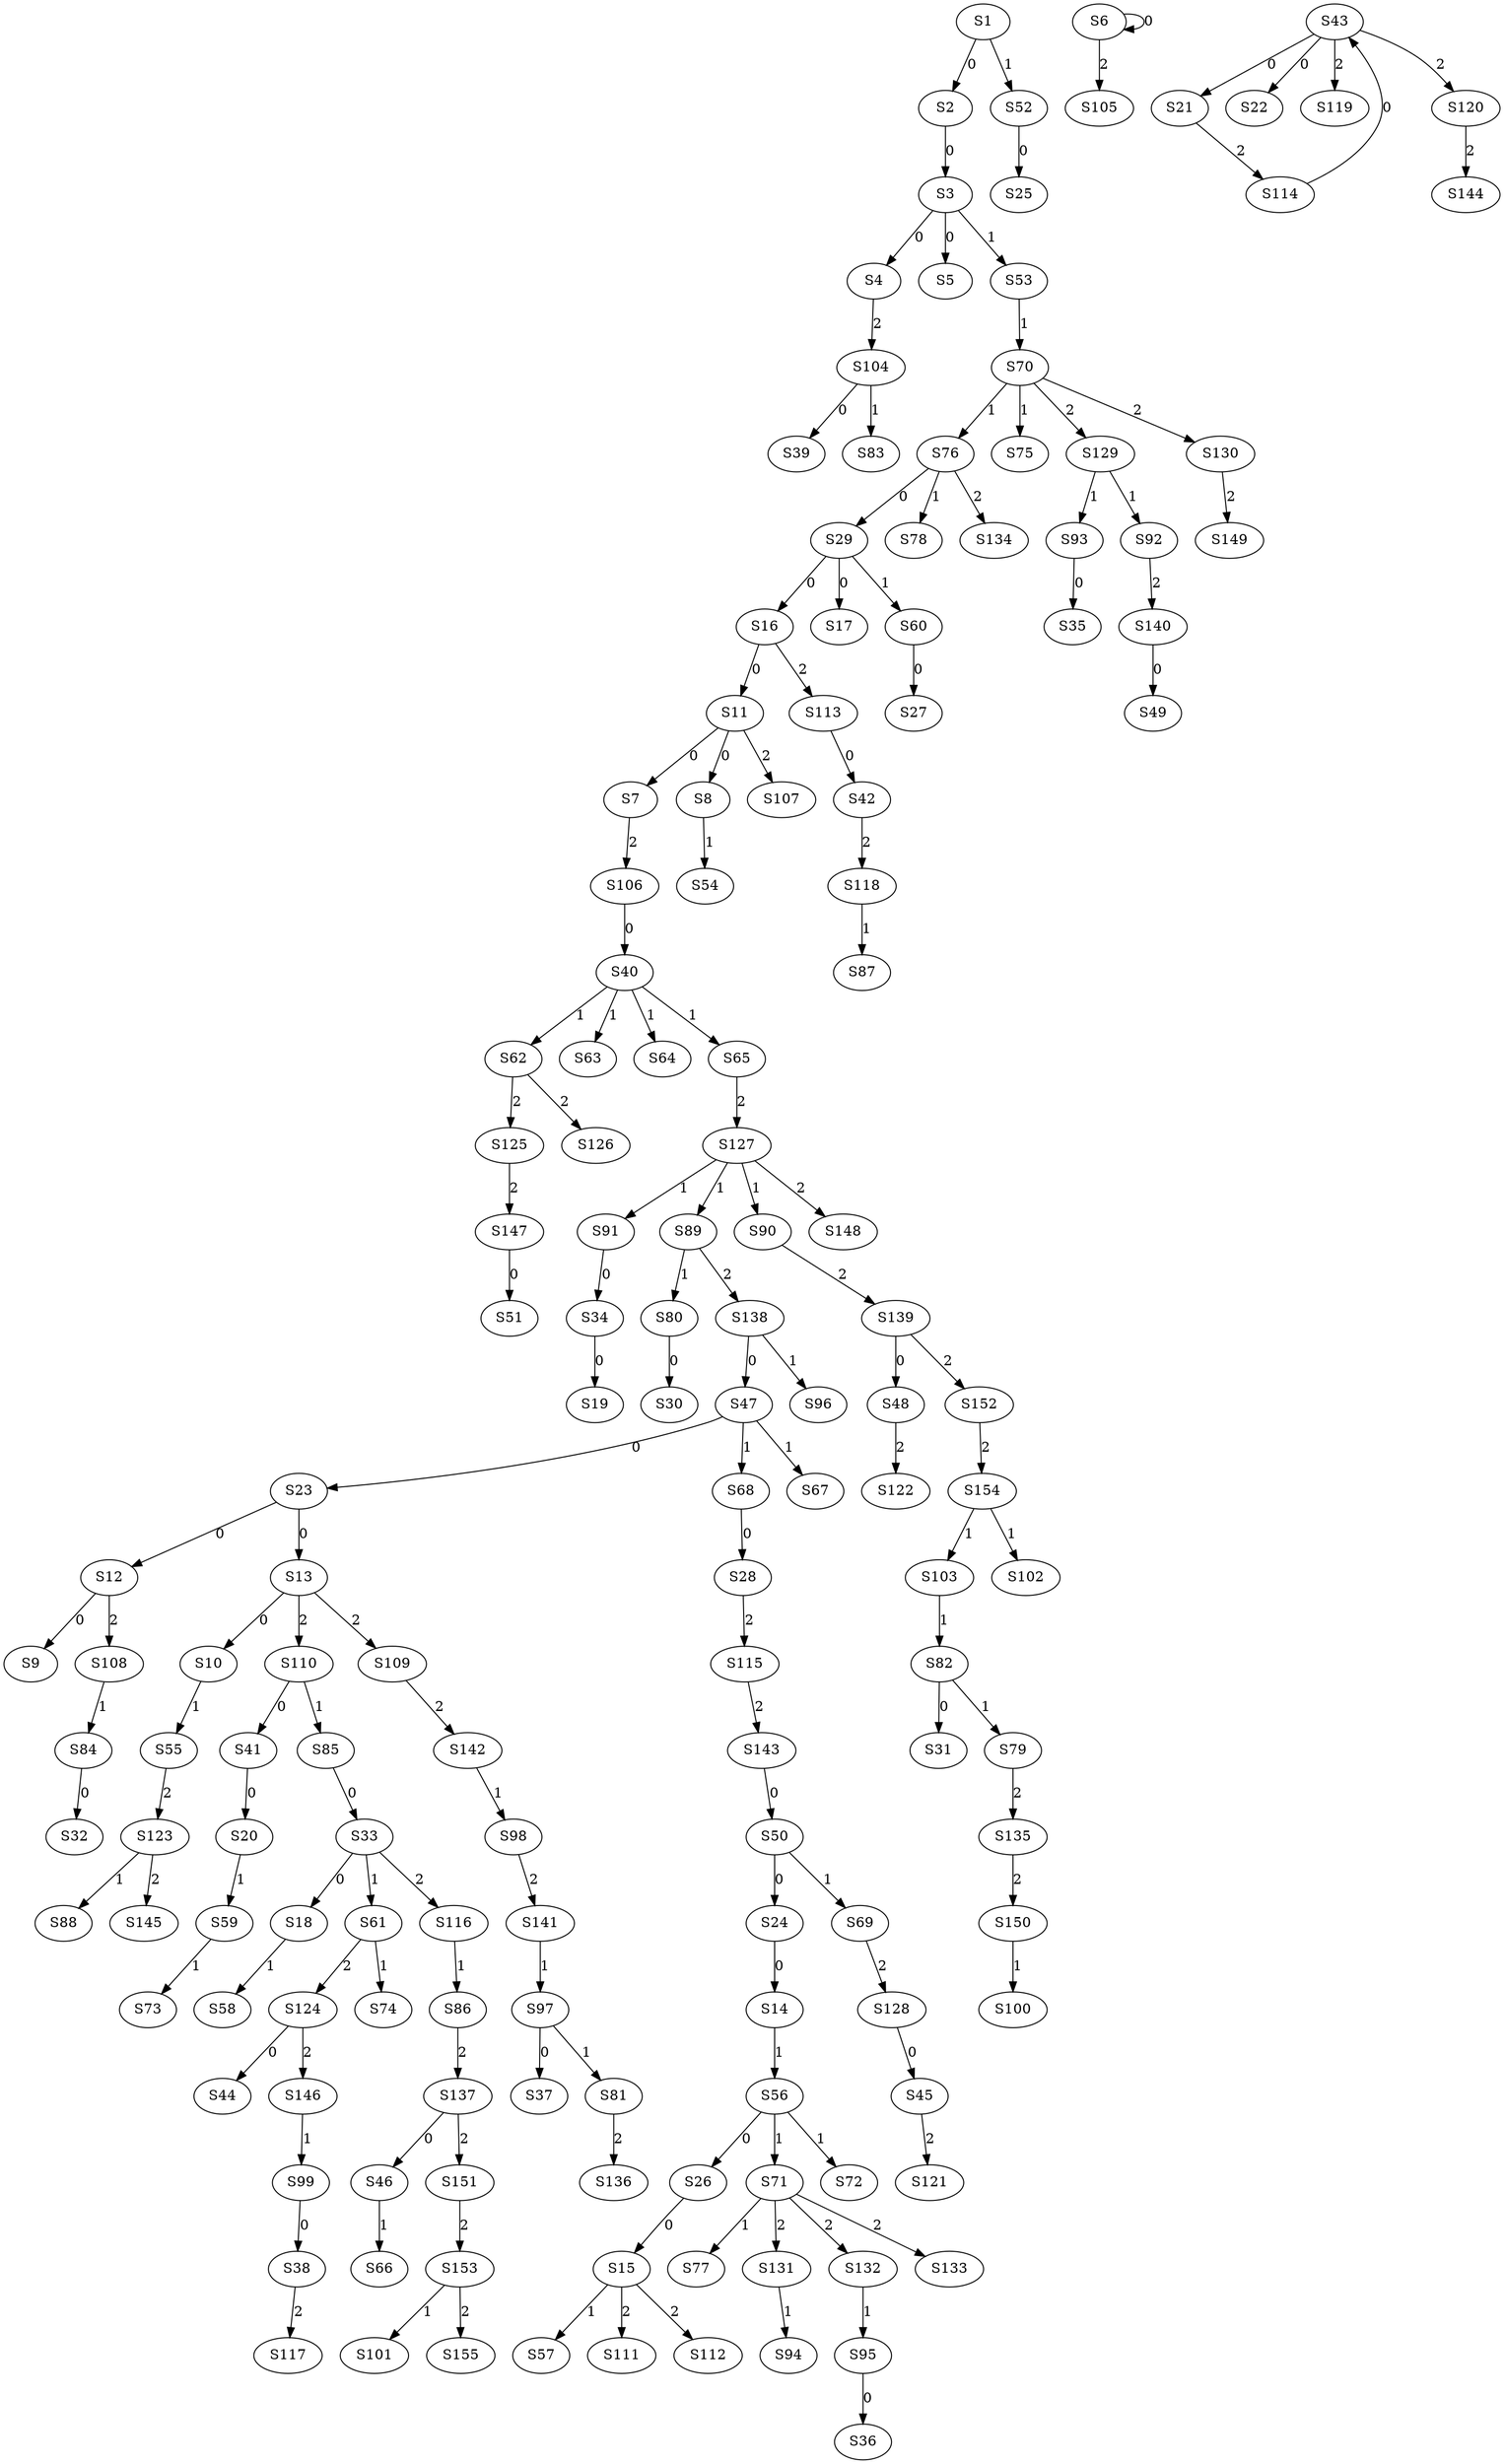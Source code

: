 strict digraph {
	S1 -> S2 [ label = 0 ];
	S2 -> S3 [ label = 0 ];
	S3 -> S4 [ label = 0 ];
	S3 -> S5 [ label = 0 ];
	S6 -> S6 [ label = 0 ];
	S11 -> S7 [ label = 0 ];
	S11 -> S8 [ label = 0 ];
	S12 -> S9 [ label = 0 ];
	S13 -> S10 [ label = 0 ];
	S16 -> S11 [ label = 0 ];
	S23 -> S12 [ label = 0 ];
	S23 -> S13 [ label = 0 ];
	S24 -> S14 [ label = 0 ];
	S26 -> S15 [ label = 0 ];
	S29 -> S16 [ label = 0 ];
	S29 -> S17 [ label = 0 ];
	S33 -> S18 [ label = 0 ];
	S34 -> S19 [ label = 0 ];
	S41 -> S20 [ label = 0 ];
	S43 -> S21 [ label = 0 ];
	S43 -> S22 [ label = 0 ];
	S47 -> S23 [ label = 0 ];
	S50 -> S24 [ label = 0 ];
	S52 -> S25 [ label = 0 ];
	S56 -> S26 [ label = 0 ];
	S60 -> S27 [ label = 0 ];
	S68 -> S28 [ label = 0 ];
	S76 -> S29 [ label = 0 ];
	S80 -> S30 [ label = 0 ];
	S82 -> S31 [ label = 0 ];
	S84 -> S32 [ label = 0 ];
	S85 -> S33 [ label = 0 ];
	S91 -> S34 [ label = 0 ];
	S93 -> S35 [ label = 0 ];
	S95 -> S36 [ label = 0 ];
	S97 -> S37 [ label = 0 ];
	S99 -> S38 [ label = 0 ];
	S104 -> S39 [ label = 0 ];
	S106 -> S40 [ label = 0 ];
	S110 -> S41 [ label = 0 ];
	S113 -> S42 [ label = 0 ];
	S114 -> S43 [ label = 0 ];
	S124 -> S44 [ label = 0 ];
	S128 -> S45 [ label = 0 ];
	S137 -> S46 [ label = 0 ];
	S138 -> S47 [ label = 0 ];
	S139 -> S48 [ label = 0 ];
	S140 -> S49 [ label = 0 ];
	S143 -> S50 [ label = 0 ];
	S147 -> S51 [ label = 0 ];
	S1 -> S52 [ label = 1 ];
	S3 -> S53 [ label = 1 ];
	S8 -> S54 [ label = 1 ];
	S10 -> S55 [ label = 1 ];
	S14 -> S56 [ label = 1 ];
	S15 -> S57 [ label = 1 ];
	S18 -> S58 [ label = 1 ];
	S20 -> S59 [ label = 1 ];
	S29 -> S60 [ label = 1 ];
	S33 -> S61 [ label = 1 ];
	S40 -> S62 [ label = 1 ];
	S40 -> S63 [ label = 1 ];
	S40 -> S64 [ label = 1 ];
	S40 -> S65 [ label = 1 ];
	S46 -> S66 [ label = 1 ];
	S47 -> S67 [ label = 1 ];
	S47 -> S68 [ label = 1 ];
	S50 -> S69 [ label = 1 ];
	S53 -> S70 [ label = 1 ];
	S56 -> S71 [ label = 1 ];
	S56 -> S72 [ label = 1 ];
	S59 -> S73 [ label = 1 ];
	S61 -> S74 [ label = 1 ];
	S70 -> S75 [ label = 1 ];
	S70 -> S76 [ label = 1 ];
	S71 -> S77 [ label = 1 ];
	S76 -> S78 [ label = 1 ];
	S82 -> S79 [ label = 1 ];
	S89 -> S80 [ label = 1 ];
	S97 -> S81 [ label = 1 ];
	S103 -> S82 [ label = 1 ];
	S104 -> S83 [ label = 1 ];
	S108 -> S84 [ label = 1 ];
	S110 -> S85 [ label = 1 ];
	S116 -> S86 [ label = 1 ];
	S118 -> S87 [ label = 1 ];
	S123 -> S88 [ label = 1 ];
	S127 -> S89 [ label = 1 ];
	S127 -> S90 [ label = 1 ];
	S127 -> S91 [ label = 1 ];
	S129 -> S92 [ label = 1 ];
	S129 -> S93 [ label = 1 ];
	S131 -> S94 [ label = 1 ];
	S132 -> S95 [ label = 1 ];
	S138 -> S96 [ label = 1 ];
	S141 -> S97 [ label = 1 ];
	S142 -> S98 [ label = 1 ];
	S146 -> S99 [ label = 1 ];
	S150 -> S100 [ label = 1 ];
	S153 -> S101 [ label = 1 ];
	S154 -> S102 [ label = 1 ];
	S154 -> S103 [ label = 1 ];
	S4 -> S104 [ label = 2 ];
	S6 -> S105 [ label = 2 ];
	S7 -> S106 [ label = 2 ];
	S11 -> S107 [ label = 2 ];
	S12 -> S108 [ label = 2 ];
	S13 -> S109 [ label = 2 ];
	S13 -> S110 [ label = 2 ];
	S15 -> S111 [ label = 2 ];
	S15 -> S112 [ label = 2 ];
	S16 -> S113 [ label = 2 ];
	S21 -> S114 [ label = 2 ];
	S28 -> S115 [ label = 2 ];
	S33 -> S116 [ label = 2 ];
	S38 -> S117 [ label = 2 ];
	S42 -> S118 [ label = 2 ];
	S43 -> S119 [ label = 2 ];
	S43 -> S120 [ label = 2 ];
	S45 -> S121 [ label = 2 ];
	S48 -> S122 [ label = 2 ];
	S55 -> S123 [ label = 2 ];
	S61 -> S124 [ label = 2 ];
	S62 -> S125 [ label = 2 ];
	S62 -> S126 [ label = 2 ];
	S65 -> S127 [ label = 2 ];
	S69 -> S128 [ label = 2 ];
	S70 -> S129 [ label = 2 ];
	S70 -> S130 [ label = 2 ];
	S71 -> S131 [ label = 2 ];
	S71 -> S132 [ label = 2 ];
	S71 -> S133 [ label = 2 ];
	S76 -> S134 [ label = 2 ];
	S79 -> S135 [ label = 2 ];
	S81 -> S136 [ label = 2 ];
	S86 -> S137 [ label = 2 ];
	S89 -> S138 [ label = 2 ];
	S90 -> S139 [ label = 2 ];
	S92 -> S140 [ label = 2 ];
	S98 -> S141 [ label = 2 ];
	S109 -> S142 [ label = 2 ];
	S115 -> S143 [ label = 2 ];
	S120 -> S144 [ label = 2 ];
	S123 -> S145 [ label = 2 ];
	S124 -> S146 [ label = 2 ];
	S125 -> S147 [ label = 2 ];
	S127 -> S148 [ label = 2 ];
	S130 -> S149 [ label = 2 ];
	S135 -> S150 [ label = 2 ];
	S137 -> S151 [ label = 2 ];
	S139 -> S152 [ label = 2 ];
	S151 -> S153 [ label = 2 ];
	S152 -> S154 [ label = 2 ];
	S153 -> S155 [ label = 2 ];
}